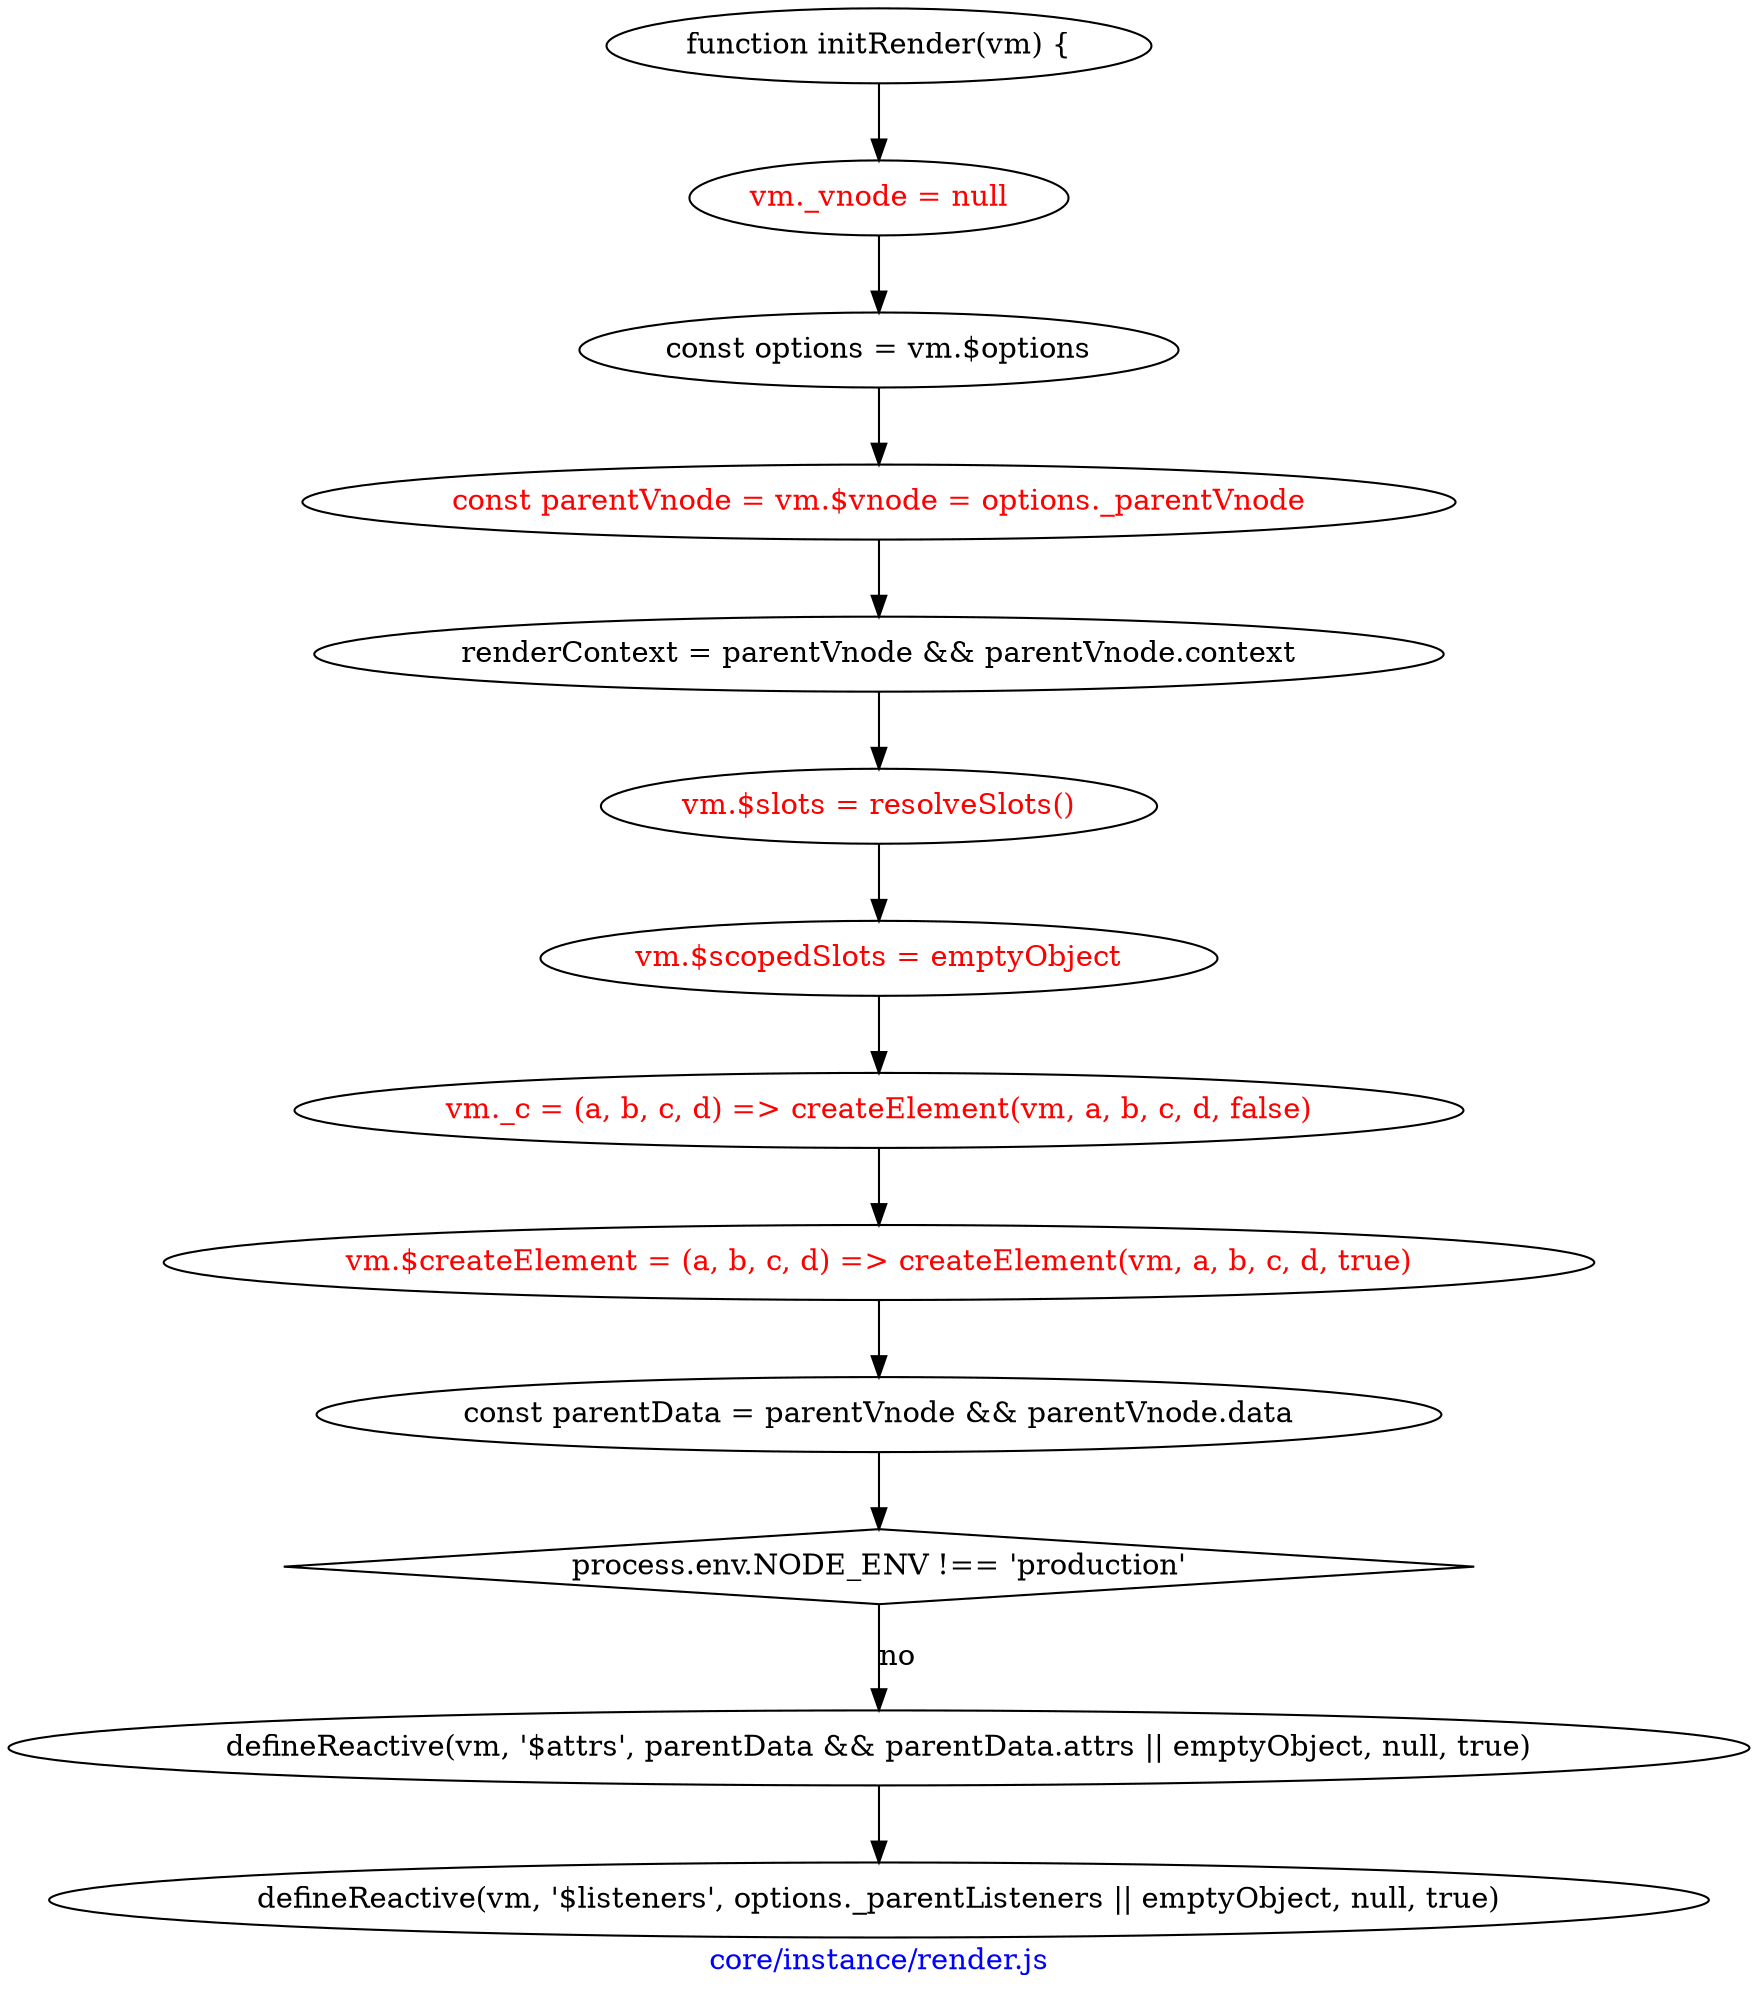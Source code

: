 digraph G {
    graph [
        label="core/instance/render.js"
        fontcolor=blue
    ]

    start [
        label="function initRender(vm) {"
    ]

    setVNode [
        label="vm._vnode = null"
        fontcolor=red
    ]
    start -> setVNode
    varOptions [
        label="const options = vm.$options"
    ]
    setVNode -> varOptions
    varParentVnode [
        label="const parentVnode = vm.$vnode = options._parentVnode"
        fontcolor=red
    ]
    varOptions -> varParentVnode
    varContext [
        label="renderContext = parentVnode && parentVnode.context"
    ]
    varParentVnode -> varContext
    setSlots [
        label="vm.$slots = resolveSlots()"
        fontcolor=red
    ]
    varContext -> setSlots
    setScopeSlots [
        label="vm.$scopedSlots = emptyObject"
        fontcolor=red
    ]
    setSlots -> setScopeSlots
    setCFunc [
        label="vm._c = (a, b, c, d) => createElement(vm, a, b, c, d, false)"
        fontcolor=red
    ]
    setScopeSlots -> setCFunc
    setCreateElementFunc [
        label="vm.$createElement = (a, b, c, d) => createElement(vm, a, b, c, d, true)"
        fontcolor=red
    ]
    setCFunc -> setCreateElementFunc
    varParentData [
        label="const parentData = parentVnode && parentVnode.data"
    ]
    setCreateElementFunc -> varParentData
    notProduction [
        label="process.env.NODE_ENV !== 'production'"
        shape=diamond
    ]
    varParentData -> notProduction
    // defineReactive0 [
    //     label="defineReactive(vm, '$attrs', parentData && parentData.attrs || emptyObject, () => {
    //     !isUpdatingChildComponent && warn(`$attrs is readonly.`, vm)
    //     }, true)"
    // ]
    // notProduction -> defineReactive0 [label="yes"]

    // defineReactive1 [
    //     label="defineReactive(vm, '$listeners', options._parentListeners || emptyObject, () => {
    //     !isUpdatingChildComponent && warn(`$listeners is readonly.`, vm)
    //     }, true)"
    // ]
    // defineReactive0 -> defineReactive1

    defineReactive2 [
        label="defineReactive(vm, '$attrs', parentData && parentData.attrs || emptyObject, null, true)"
    ]
    notProduction -> defineReactive2 [label="no"]
    defineReactive3 [
        label="defineReactive(vm, '$listeners', options._parentListeners || emptyObject, null, true)"
    ]
    defineReactive2 -> defineReactive3
}